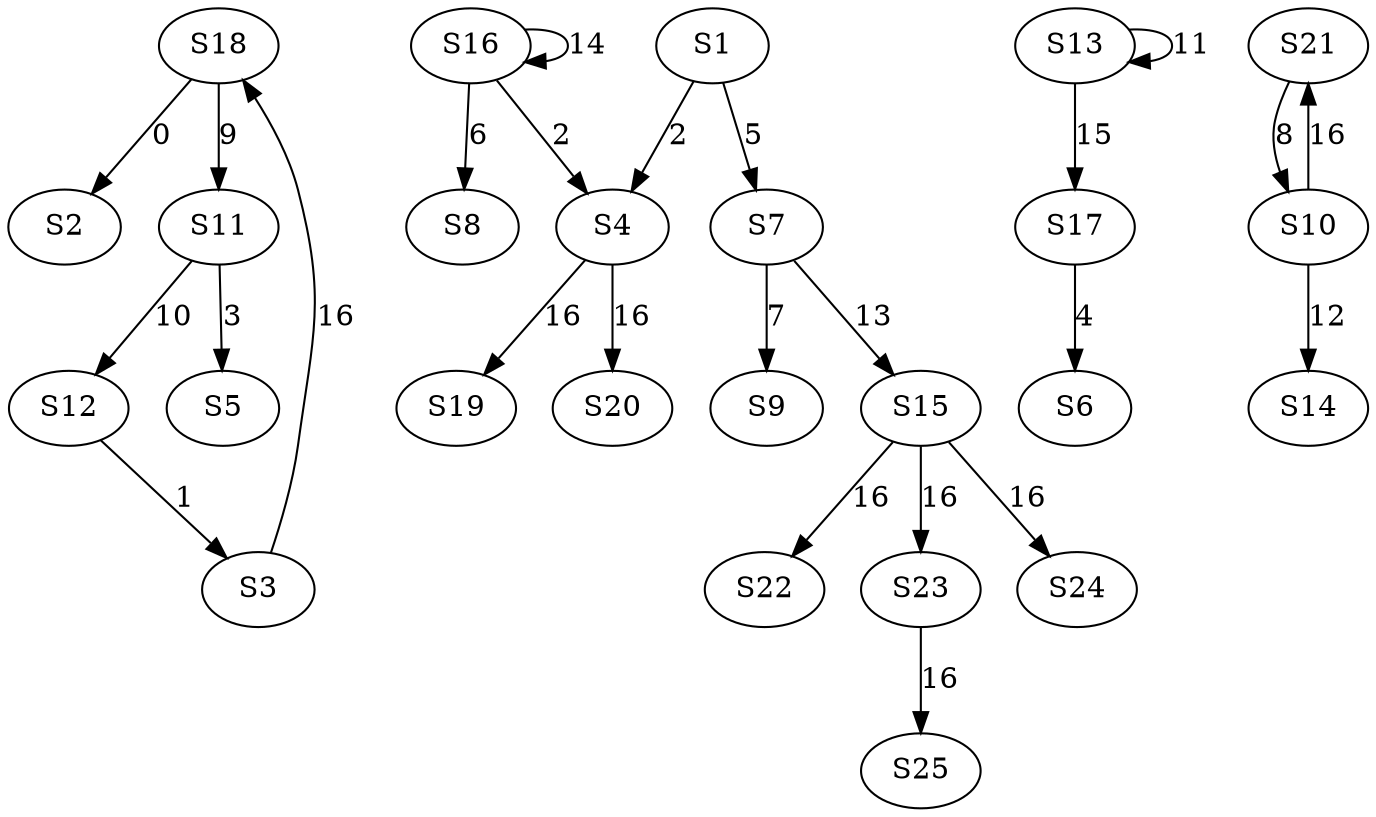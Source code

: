 strict digraph {
	S18 -> S2 [ label = 0 ];
	S12 -> S3 [ label = 1 ];
	S16 -> S4 [ label = 2 ];
	S11 -> S5 [ label = 3 ];
	S17 -> S6 [ label = 4 ];
	S1 -> S7 [ label = 5 ];
	S16 -> S8 [ label = 6 ];
	S7 -> S9 [ label = 7 ];
	S21 -> S10 [ label = 8 ];
	S18 -> S11 [ label = 9 ];
	S11 -> S12 [ label = 10 ];
	S13 -> S13 [ label = 11 ];
	S10 -> S14 [ label = 12 ];
	S7 -> S15 [ label = 13 ];
	S16 -> S16 [ label = 14 ];
	S13 -> S17 [ label = 15 ];
	S3 -> S18 [ label = 16 ];
	S4 -> S19 [ label = 16 ];
	S4 -> S20 [ label = 16 ];
	S10 -> S21 [ label = 16 ];
	S15 -> S22 [ label = 16 ];
	S15 -> S23 [ label = 16 ];
	S15 -> S24 [ label = 16 ];
	S23 -> S25 [ label = 16 ];
	S1 -> S4 [ label = 2 ];
}